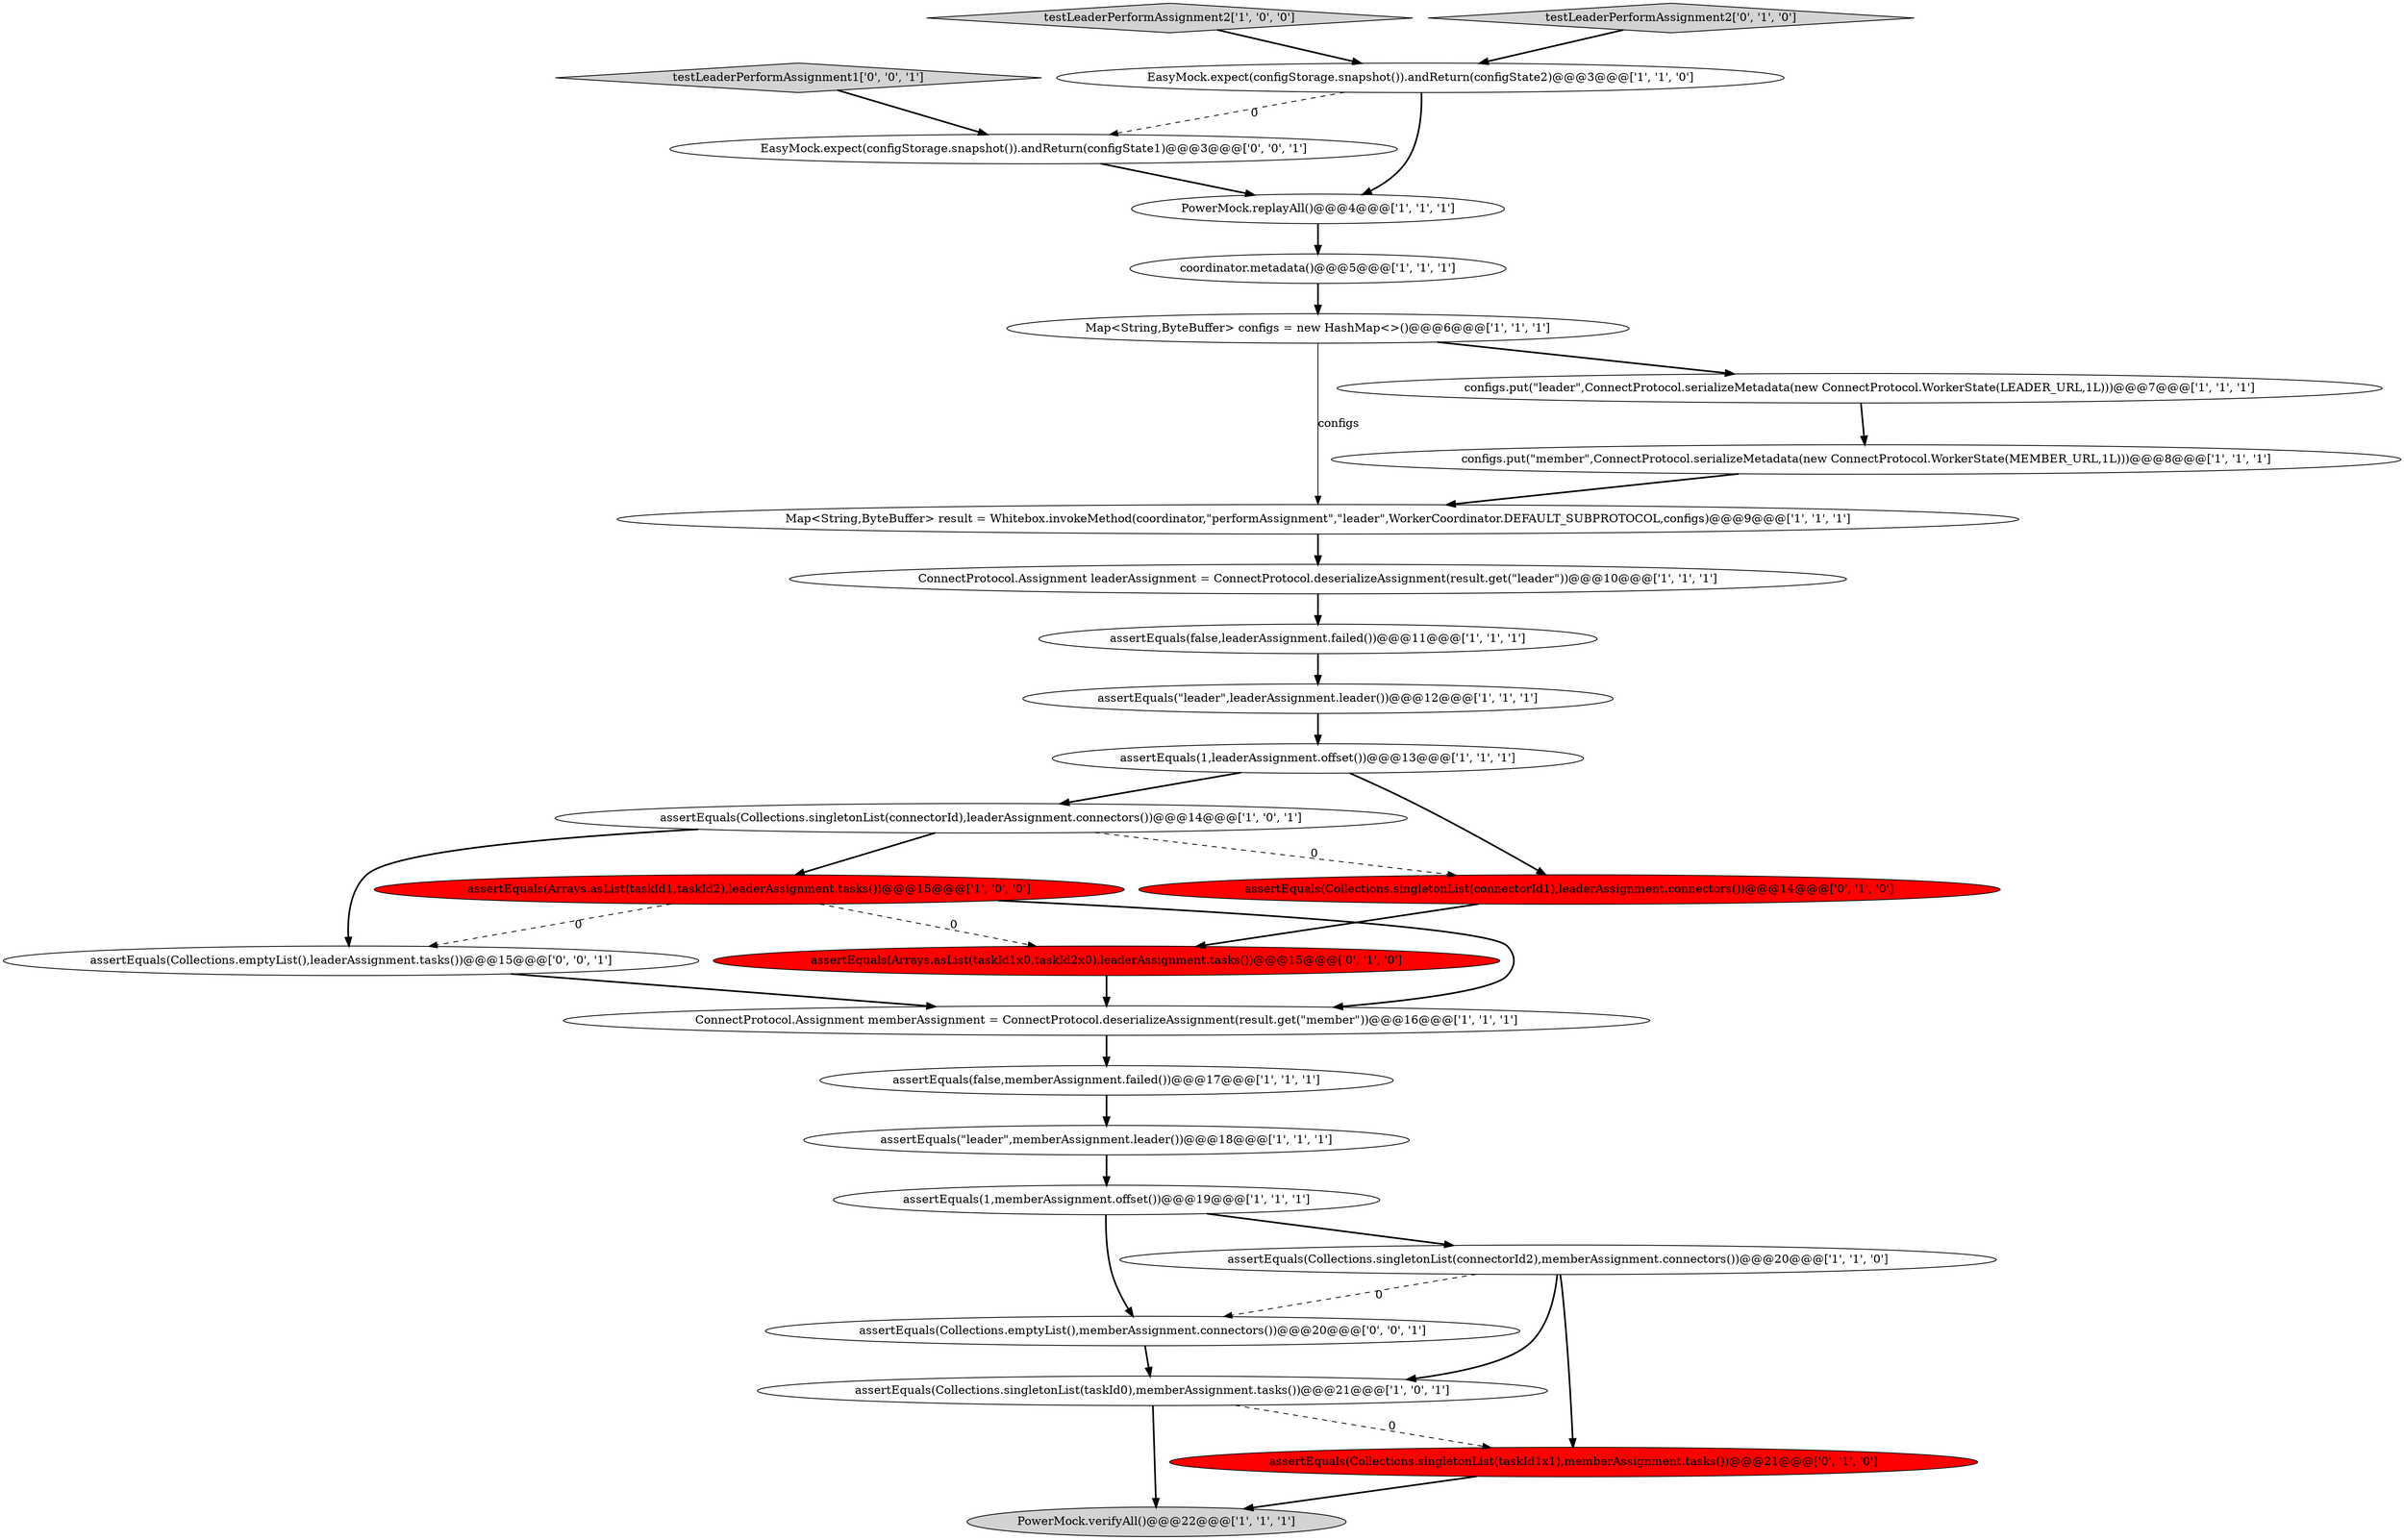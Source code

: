 digraph {
15 [style = filled, label = "testLeaderPerformAssignment2['1', '0', '0']", fillcolor = lightgray, shape = diamond image = "AAA0AAABBB1BBB"];
27 [style = filled, label = "assertEquals(Collections.emptyList(),leaderAssignment.tasks())@@@15@@@['0', '0', '1']", fillcolor = white, shape = ellipse image = "AAA0AAABBB3BBB"];
22 [style = filled, label = "assertEquals(Collections.singletonList(taskId1x1),memberAssignment.tasks())@@@21@@@['0', '1', '0']", fillcolor = red, shape = ellipse image = "AAA1AAABBB2BBB"];
7 [style = filled, label = "Map<String,ByteBuffer> configs = new HashMap<>()@@@6@@@['1', '1', '1']", fillcolor = white, shape = ellipse image = "AAA0AAABBB1BBB"];
28 [style = filled, label = "EasyMock.expect(configStorage.snapshot()).andReturn(configState1)@@@3@@@['0', '0', '1']", fillcolor = white, shape = ellipse image = "AAA0AAABBB3BBB"];
26 [style = filled, label = "assertEquals(Collections.emptyList(),memberAssignment.connectors())@@@20@@@['0', '0', '1']", fillcolor = white, shape = ellipse image = "AAA0AAABBB3BBB"];
18 [style = filled, label = "ConnectProtocol.Assignment leaderAssignment = ConnectProtocol.deserializeAssignment(result.get(\"leader\"))@@@10@@@['1', '1', '1']", fillcolor = white, shape = ellipse image = "AAA0AAABBB1BBB"];
4 [style = filled, label = "ConnectProtocol.Assignment memberAssignment = ConnectProtocol.deserializeAssignment(result.get(\"member\"))@@@16@@@['1', '1', '1']", fillcolor = white, shape = ellipse image = "AAA0AAABBB1BBB"];
1 [style = filled, label = "assertEquals(1,memberAssignment.offset())@@@19@@@['1', '1', '1']", fillcolor = white, shape = ellipse image = "AAA0AAABBB1BBB"];
3 [style = filled, label = "PowerMock.verifyAll()@@@22@@@['1', '1', '1']", fillcolor = lightgray, shape = ellipse image = "AAA0AAABBB1BBB"];
16 [style = filled, label = "assertEquals(false,leaderAssignment.failed())@@@11@@@['1', '1', '1']", fillcolor = white, shape = ellipse image = "AAA0AAABBB1BBB"];
21 [style = filled, label = "assertEquals(Arrays.asList(taskId1x0,taskId2x0),leaderAssignment.tasks())@@@15@@@['0', '1', '0']", fillcolor = red, shape = ellipse image = "AAA1AAABBB2BBB"];
6 [style = filled, label = "assertEquals(1,leaderAssignment.offset())@@@13@@@['1', '1', '1']", fillcolor = white, shape = ellipse image = "AAA0AAABBB1BBB"];
0 [style = filled, label = "EasyMock.expect(configStorage.snapshot()).andReturn(configState2)@@@3@@@['1', '1', '0']", fillcolor = white, shape = ellipse image = "AAA0AAABBB1BBB"];
9 [style = filled, label = "PowerMock.replayAll()@@@4@@@['1', '1', '1']", fillcolor = white, shape = ellipse image = "AAA0AAABBB1BBB"];
19 [style = filled, label = "assertEquals(Collections.singletonList(taskId0),memberAssignment.tasks())@@@21@@@['1', '0', '1']", fillcolor = white, shape = ellipse image = "AAA0AAABBB1BBB"];
23 [style = filled, label = "assertEquals(Collections.singletonList(connectorId1),leaderAssignment.connectors())@@@14@@@['0', '1', '0']", fillcolor = red, shape = ellipse image = "AAA1AAABBB2BBB"];
24 [style = filled, label = "testLeaderPerformAssignment2['0', '1', '0']", fillcolor = lightgray, shape = diamond image = "AAA0AAABBB2BBB"];
13 [style = filled, label = "assertEquals(Arrays.asList(taskId1,taskId2),leaderAssignment.tasks())@@@15@@@['1', '0', '0']", fillcolor = red, shape = ellipse image = "AAA1AAABBB1BBB"];
11 [style = filled, label = "assertEquals(Collections.singletonList(connectorId2),memberAssignment.connectors())@@@20@@@['1', '1', '0']", fillcolor = white, shape = ellipse image = "AAA0AAABBB1BBB"];
8 [style = filled, label = "assertEquals(\"leader\",leaderAssignment.leader())@@@12@@@['1', '1', '1']", fillcolor = white, shape = ellipse image = "AAA0AAABBB1BBB"];
5 [style = filled, label = "configs.put(\"leader\",ConnectProtocol.serializeMetadata(new ConnectProtocol.WorkerState(LEADER_URL,1L)))@@@7@@@['1', '1', '1']", fillcolor = white, shape = ellipse image = "AAA0AAABBB1BBB"];
10 [style = filled, label = "configs.put(\"member\",ConnectProtocol.serializeMetadata(new ConnectProtocol.WorkerState(MEMBER_URL,1L)))@@@8@@@['1', '1', '1']", fillcolor = white, shape = ellipse image = "AAA0AAABBB1BBB"];
25 [style = filled, label = "testLeaderPerformAssignment1['0', '0', '1']", fillcolor = lightgray, shape = diamond image = "AAA0AAABBB3BBB"];
12 [style = filled, label = "Map<String,ByteBuffer> result = Whitebox.invokeMethod(coordinator,\"performAssignment\",\"leader\",WorkerCoordinator.DEFAULT_SUBPROTOCOL,configs)@@@9@@@['1', '1', '1']", fillcolor = white, shape = ellipse image = "AAA0AAABBB1BBB"];
17 [style = filled, label = "assertEquals(Collections.singletonList(connectorId),leaderAssignment.connectors())@@@14@@@['1', '0', '1']", fillcolor = white, shape = ellipse image = "AAA0AAABBB1BBB"];
20 [style = filled, label = "coordinator.metadata()@@@5@@@['1', '1', '1']", fillcolor = white, shape = ellipse image = "AAA0AAABBB1BBB"];
14 [style = filled, label = "assertEquals(false,memberAssignment.failed())@@@17@@@['1', '1', '1']", fillcolor = white, shape = ellipse image = "AAA0AAABBB1BBB"];
2 [style = filled, label = "assertEquals(\"leader\",memberAssignment.leader())@@@18@@@['1', '1', '1']", fillcolor = white, shape = ellipse image = "AAA0AAABBB1BBB"];
6->17 [style = bold, label=""];
5->10 [style = bold, label=""];
0->9 [style = bold, label=""];
4->14 [style = bold, label=""];
25->28 [style = bold, label=""];
16->8 [style = bold, label=""];
2->1 [style = bold, label=""];
6->23 [style = bold, label=""];
24->0 [style = bold, label=""];
11->26 [style = dashed, label="0"];
28->9 [style = bold, label=""];
9->20 [style = bold, label=""];
8->6 [style = bold, label=""];
11->19 [style = bold, label=""];
1->26 [style = bold, label=""];
26->19 [style = bold, label=""];
0->28 [style = dashed, label="0"];
1->11 [style = bold, label=""];
22->3 [style = bold, label=""];
27->4 [style = bold, label=""];
7->5 [style = bold, label=""];
13->21 [style = dashed, label="0"];
13->27 [style = dashed, label="0"];
23->21 [style = bold, label=""];
10->12 [style = bold, label=""];
15->0 [style = bold, label=""];
12->18 [style = bold, label=""];
11->22 [style = bold, label=""];
17->13 [style = bold, label=""];
14->2 [style = bold, label=""];
17->23 [style = dashed, label="0"];
17->27 [style = bold, label=""];
20->7 [style = bold, label=""];
7->12 [style = solid, label="configs"];
19->3 [style = bold, label=""];
19->22 [style = dashed, label="0"];
21->4 [style = bold, label=""];
13->4 [style = bold, label=""];
18->16 [style = bold, label=""];
}
